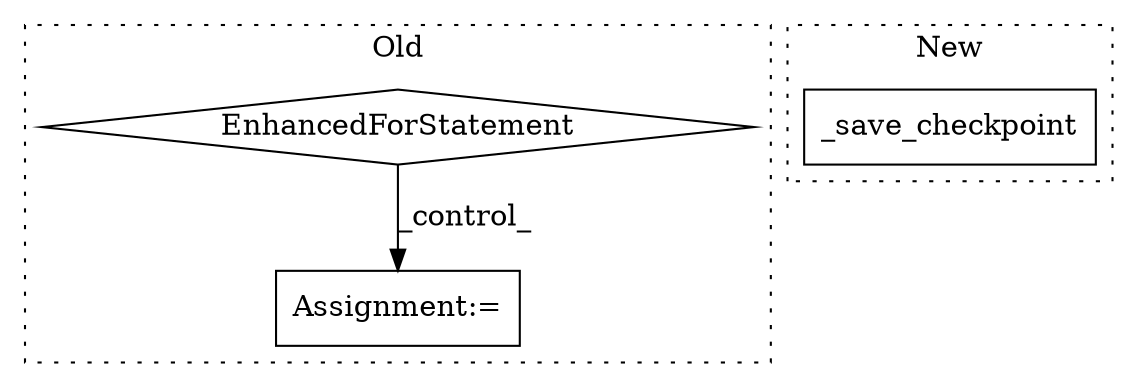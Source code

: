 digraph G {
subgraph cluster0 {
1 [label="EnhancedForStatement" a="70" s="13116,13225" l="78,2" shape="diamond"];
3 [label="Assignment:=" a="7" s="13989" l="1" shape="box"];
label = "Old";
style="dotted";
}
subgraph cluster1 {
2 [label="_save_checkpoint" a="32" s="14571,14592" l="17,1" shape="box"];
label = "New";
style="dotted";
}
1 -> 3 [label="_control_"];
}
